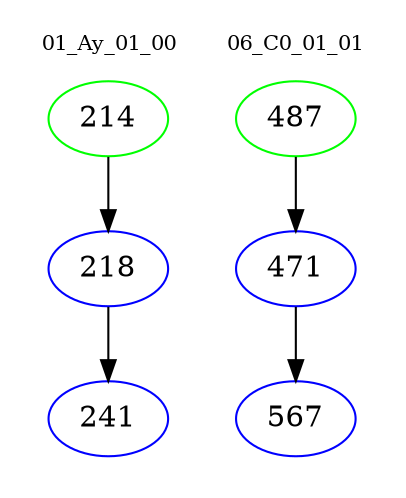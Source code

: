 digraph{
subgraph cluster_0 {
color = white
label = "01_Ay_01_00";
fontsize=10;
T0_214 [label="214", color="green"]
T0_214 -> T0_218 [color="black"]
T0_218 [label="218", color="blue"]
T0_218 -> T0_241 [color="black"]
T0_241 [label="241", color="blue"]
}
subgraph cluster_1 {
color = white
label = "06_C0_01_01";
fontsize=10;
T1_487 [label="487", color="green"]
T1_487 -> T1_471 [color="black"]
T1_471 [label="471", color="blue"]
T1_471 -> T1_567 [color="black"]
T1_567 [label="567", color="blue"]
}
}
